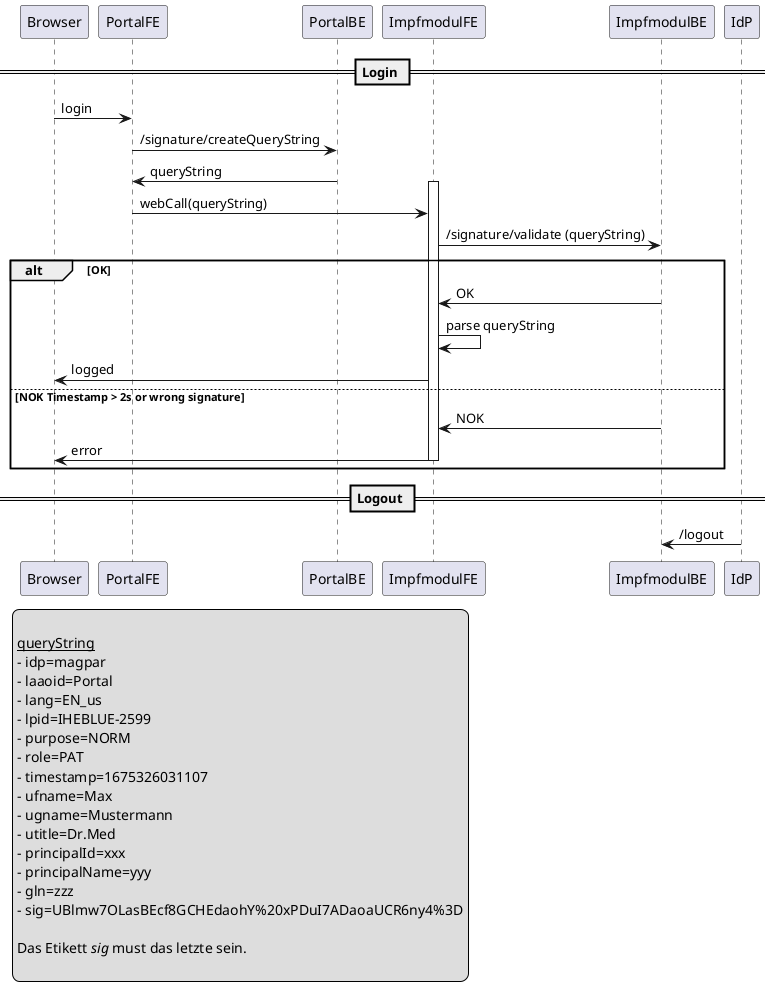 @startuml
skinparam handwritten false

participant Browser
participant PortalFE
participant PortalBE
participant ImpfmodulFE
participant ImpfmodulBE
participant IdP
'participant EPD

== Login ==
Browser         -> PortalFE            : login
PortalFE        -> PortalBE            : /signature/createQueryString
PortalBE        -> PortalFE            : queryString
activate ImpfmodulFE  
PortalFE        -> ImpfmodulFE         : webCall(queryString)
ImpfmodulFE     -> ImpfmodulBE         : /signature/validate (queryString)
alt OK
ImpfmodulBE     -> ImpfmodulFE         : OK
ImpfmodulFE     -> ImpfmodulFE         : parse queryString
ImpfmodulFE     -> Browser             : logged

else NOK Timestamp > 2s or wrong signature

ImpfmodulBE     -> ImpfmodulFE         : NOK
ImpfmodulFE     -> Browser             : error

deactivate ImpfmodulFE

end

== Logout ==
IdP             -> ImpfmodulBE         : /logout

' == SAML ==

'ImpfmodulFE     -> ImpfmodulBE         : /saml/sso Artifact
'ImpfmodulBE     -> IdP                 : SOAP Artifact

legend left

__queryString__
- idp=magpar
- laaoid=Portal
- lang=EN_us
- lpid=IHEBLUE-2599
- purpose=NORM
- role=PAT
- timestamp=1675326031107
- ufname=Max
- ugname=Mustermann
- utitle=Dr.Med
- principalId=xxx
- principalName=yyy
- gln=zzz
- sig=UBlmw7OLasBEcf8GCHEdaohY%20xPDuI7ADaoaUCR6ny4%3D

Das Etikett //sig// must das letzte sein.

end legend

@enduml